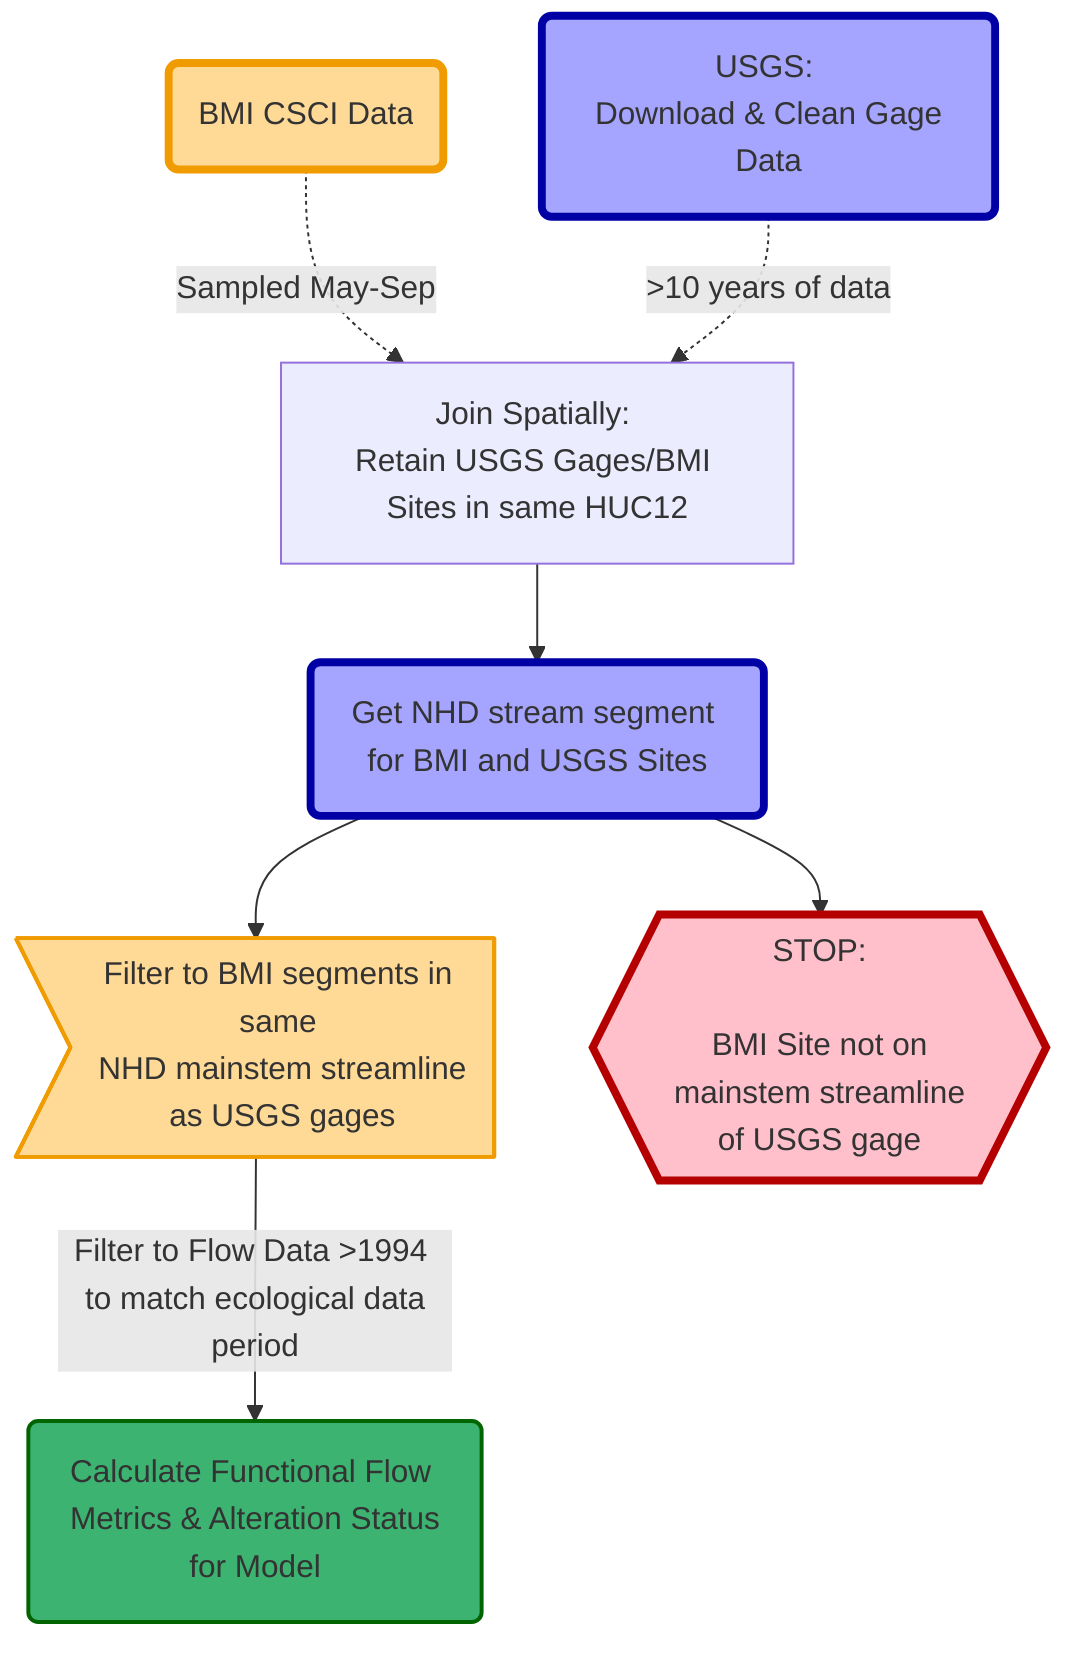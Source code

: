 graph TB;

  A(BMI CSCI Data)-.->|Sampled May-Sep| C[Join Spatially: <br>Retain USGS Gages/BMI Sites in same HUC12]
  B(USGS: <br> Download & Clean Gage Data)-.->|>10 years of data| C
  C--> D(Get NHD stream segment for BMI and USGS Sites)
  D--> E>Filter to BMI segments in same <br> NHD mainstem streamline as USGS gages]
  D--> F{{STOP: <br><br> BMI Site not on <br>mainstem streamline<br>of USGS gage}}
  E-->|Filter to Flow Data >1994 <br> to match ecological data period| G(Calculate Functional Flow Metrics & Alteration Status<br>for Model)
  
  style A fill:#ffd996,stroke:#f09b00,stroke-width:4px
  style B fill:#a5a5ff,stroke:#0000a5,stroke-width:4px
  style E fill:#ffd996,stroke:#f09b00,stroke-width:2px
  style D fill:#a5a5ff,stroke:#0000a5,stroke-width:4px
  style F fill:#ffc0cb,stroke:#b40000,stroke-width:4px
  style G fill:#3CB371,stroke:#006400,stroke-width:2px